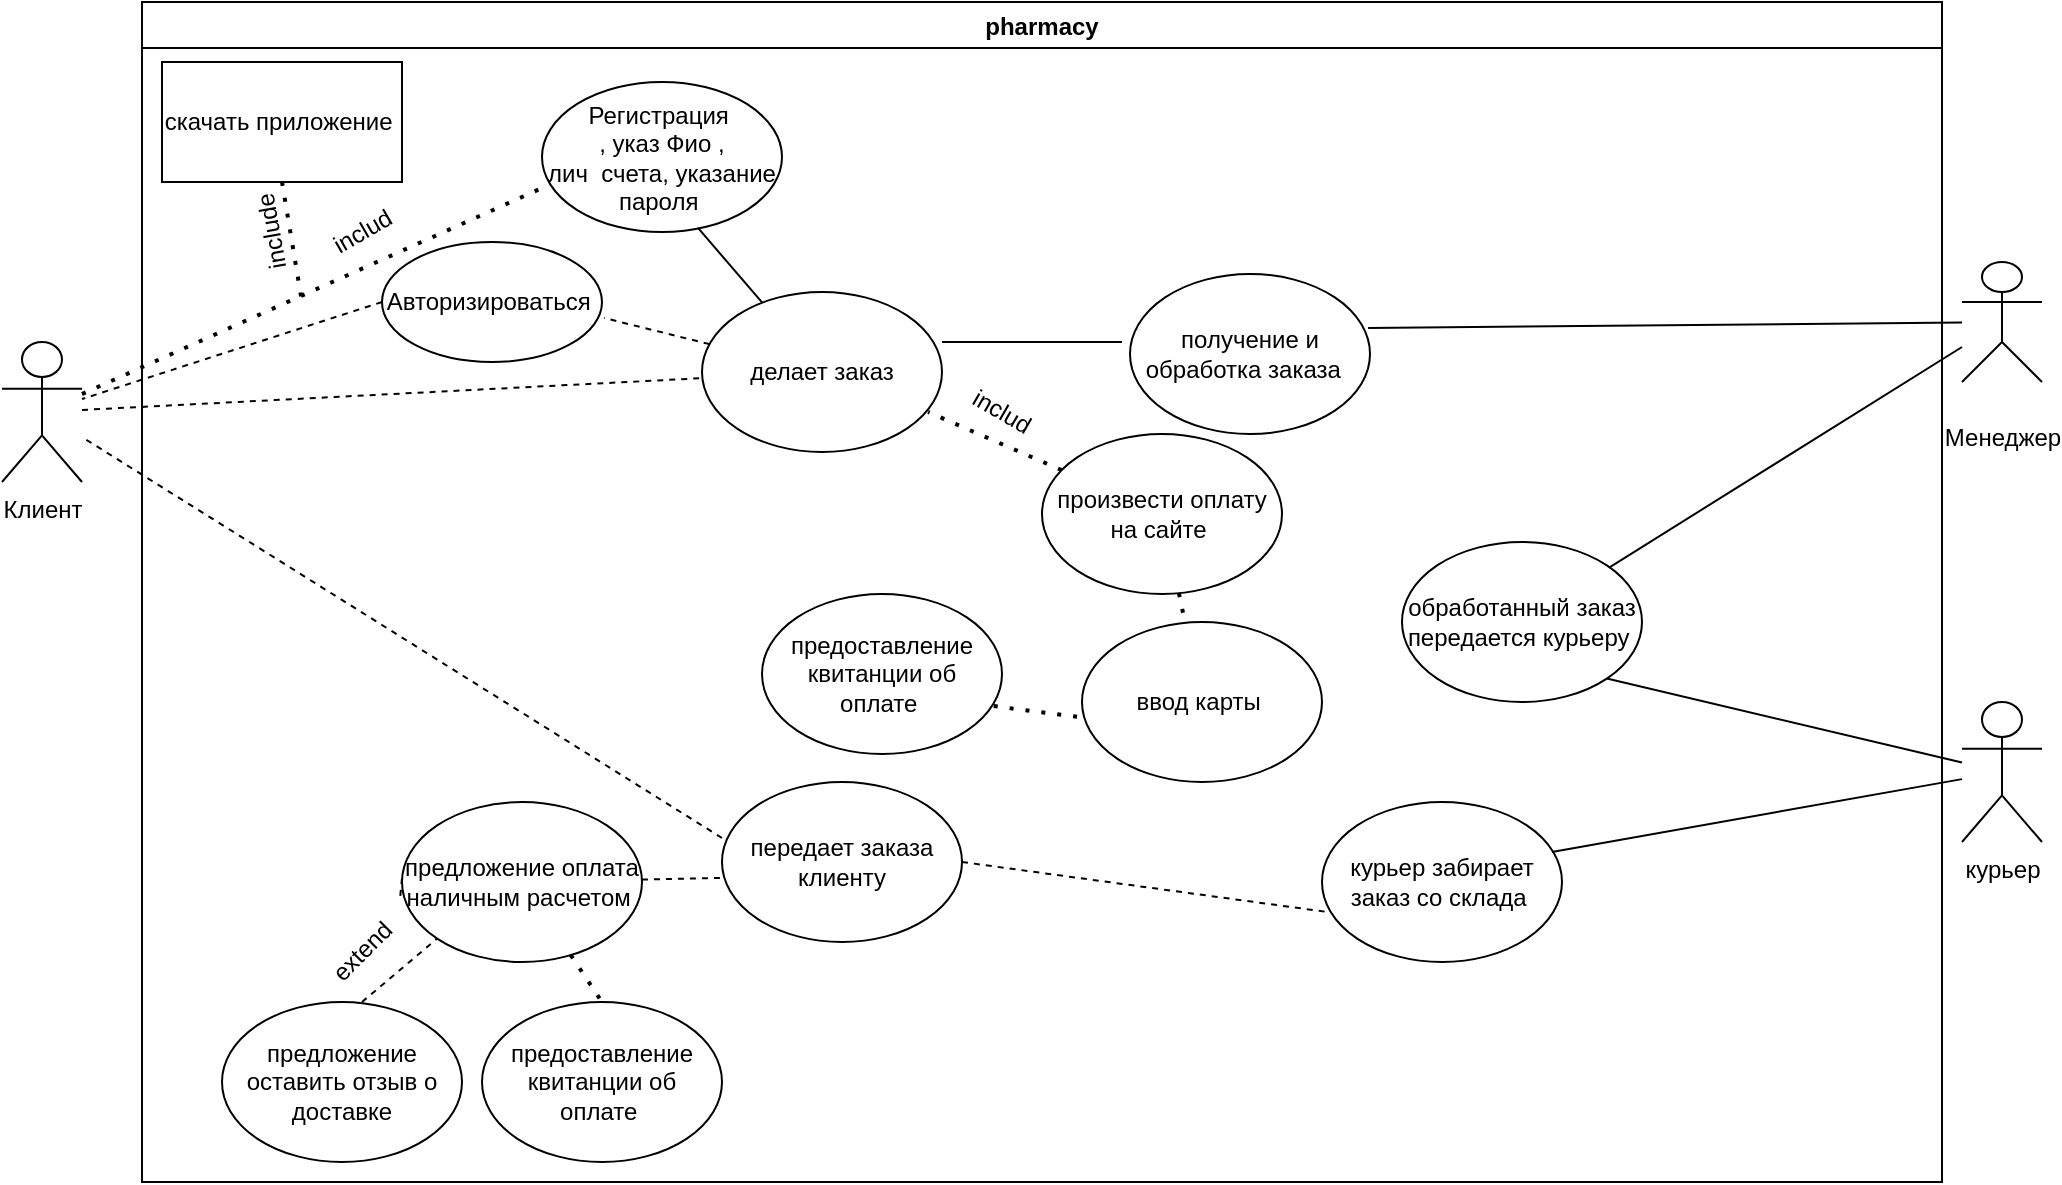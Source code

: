 <mxfile version="20.4.1" type="device"><diagram id="RWLbOjqdG2chg5a511wF" name="Страница 1"><mxGraphModel dx="2249" dy="1963" grid="1" gridSize="10" guides="1" tooltips="1" connect="1" arrows="1" fold="1" page="1" pageScale="1" pageWidth="827" pageHeight="1169" math="0" shadow="0"><root><mxCell id="0"/><mxCell id="1" parent="0"/><mxCell id="P3NyJ88ZN0vk_oCPSx5j-1" value="Клиент" style="shape=umlActor;verticalLabelPosition=bottom;verticalAlign=top;html=1;outlineConnect=0;" parent="1" vertex="1"><mxGeometry x="-210" y="-590" width="40" height="70" as="geometry"/></mxCell><mxCell id="P3NyJ88ZN0vk_oCPSx5j-2" value="&lt;br&gt;Менеджер" style="shape=umlActor;verticalLabelPosition=bottom;verticalAlign=top;html=1;outlineConnect=0;" parent="1" vertex="1"><mxGeometry x="770" y="-630" width="40" height="60" as="geometry"/></mxCell><mxCell id="P3NyJ88ZN0vk_oCPSx5j-10" value="курьер" style="shape=umlActor;verticalLabelPosition=bottom;verticalAlign=top;html=1;outlineConnect=0;" parent="1" vertex="1"><mxGeometry x="770" y="-410" width="40" height="70" as="geometry"/></mxCell><mxCell id="P3NyJ88ZN0vk_oCPSx5j-14" value="Регистрация&amp;nbsp;&lt;br&gt;, указ Фио ,&lt;br&gt;лич&amp;nbsp; счета, указание пароля&amp;nbsp;" style="ellipse;whiteSpace=wrap;html=1;" parent="1" vertex="1"><mxGeometry x="60" y="-720" width="120" height="75" as="geometry"/></mxCell><mxCell id="P3NyJ88ZN0vk_oCPSx5j-19" value="" style="endArrow=none;dashed=1;html=1;rounded=0;" parent="1" source="P3NyJ88ZN0vk_oCPSx5j-1" target="P3NyJ88ZN0vk_oCPSx5j-21" edge="1"><mxGeometry width="50" height="50" relative="1" as="geometry"><mxPoint x="420" y="-330" as="sourcePoint"/><mxPoint x="70" y="-460" as="targetPoint"/></mxGeometry></mxCell><mxCell id="P3NyJ88ZN0vk_oCPSx5j-21" value="делает заказ" style="ellipse;whiteSpace=wrap;html=1;" parent="1" vertex="1"><mxGeometry x="140" y="-615" width="120" height="80" as="geometry"/></mxCell><mxCell id="P3NyJ88ZN0vk_oCPSx5j-25" value="" style="endArrow=none;dashed=1;html=1;dashPattern=1 3;strokeWidth=2;rounded=0;entryX=0.942;entryY=0.75;entryDx=0;entryDy=0;entryPerimeter=0;" parent="1" source="P3NyJ88ZN0vk_oCPSx5j-26" target="P3NyJ88ZN0vk_oCPSx5j-21" edge="1"><mxGeometry width="50" height="50" relative="1" as="geometry"><mxPoint x="190" y="-370" as="sourcePoint"/><mxPoint x="480" y="-390" as="targetPoint"/></mxGeometry></mxCell><mxCell id="P3NyJ88ZN0vk_oCPSx5j-26" value="произвести оплату на сайте&amp;nbsp;" style="ellipse;whiteSpace=wrap;html=1;" parent="1" vertex="1"><mxGeometry x="310" y="-544" width="120" height="80" as="geometry"/></mxCell><mxCell id="P3NyJ88ZN0vk_oCPSx5j-28" value="ввод карты&amp;nbsp;" style="ellipse;whiteSpace=wrap;html=1;" parent="1" vertex="1"><mxGeometry x="330" y="-450" width="120" height="80" as="geometry"/></mxCell><mxCell id="P3NyJ88ZN0vk_oCPSx5j-30" value="" style="endArrow=none;dashed=1;html=1;dashPattern=1 3;strokeWidth=2;rounded=0;" parent="1" source="P3NyJ88ZN0vk_oCPSx5j-26" target="P3NyJ88ZN0vk_oCPSx5j-28" edge="1"><mxGeometry width="50" height="50" relative="1" as="geometry"><mxPoint x="430" y="-340" as="sourcePoint"/><mxPoint x="220" y="-260" as="targetPoint"/></mxGeometry></mxCell><mxCell id="P3NyJ88ZN0vk_oCPSx5j-32" value="получение и обработка заказа&amp;nbsp;&amp;nbsp;" style="ellipse;whiteSpace=wrap;html=1;" parent="1" vertex="1"><mxGeometry x="354" y="-624" width="120" height="80" as="geometry"/></mxCell><mxCell id="P3NyJ88ZN0vk_oCPSx5j-34" value="" style="endArrow=none;dashed=1;html=1;dashPattern=1 3;strokeWidth=2;rounded=0;entryX=0;entryY=0.707;entryDx=0;entryDy=0;entryPerimeter=0;" parent="1" source="P3NyJ88ZN0vk_oCPSx5j-1" target="P3NyJ88ZN0vk_oCPSx5j-14" edge="1"><mxGeometry width="50" height="50" relative="1" as="geometry"><mxPoint x="430" y="-350" as="sourcePoint"/><mxPoint x="480" y="-400" as="targetPoint"/></mxGeometry></mxCell><mxCell id="P3NyJ88ZN0vk_oCPSx5j-37" value="" style="endArrow=none;html=1;rounded=0;" parent="1" edge="1"><mxGeometry width="50" height="50" relative="1" as="geometry"><mxPoint x="260" y="-590" as="sourcePoint"/><mxPoint x="350" y="-590" as="targetPoint"/></mxGeometry></mxCell><mxCell id="P3NyJ88ZN0vk_oCPSx5j-38" value="" style="endArrow=none;html=1;rounded=0;exitX=0.992;exitY=0.338;exitDx=0;exitDy=0;exitPerimeter=0;" parent="1" source="P3NyJ88ZN0vk_oCPSx5j-32" target="P3NyJ88ZN0vk_oCPSx5j-2" edge="1"><mxGeometry width="50" height="50" relative="1" as="geometry"><mxPoint x="390" y="-290" as="sourcePoint"/><mxPoint x="440" y="-340" as="targetPoint"/></mxGeometry></mxCell><mxCell id="P3NyJ88ZN0vk_oCPSx5j-40" value="обработанный заказ&lt;br&gt;передается курьеру&amp;nbsp;" style="ellipse;whiteSpace=wrap;html=1;" parent="1" vertex="1"><mxGeometry x="490" y="-490" width="120" height="80" as="geometry"/></mxCell><mxCell id="P3NyJ88ZN0vk_oCPSx5j-41" value="" style="endArrow=none;html=1;rounded=0;exitX=1;exitY=1;exitDx=0;exitDy=0;" parent="1" source="P3NyJ88ZN0vk_oCPSx5j-40" target="P3NyJ88ZN0vk_oCPSx5j-10" edge="1"><mxGeometry width="50" height="50" relative="1" as="geometry"><mxPoint x="590" y="-430" as="sourcePoint"/><mxPoint x="450" y="-470" as="targetPoint"/></mxGeometry></mxCell><mxCell id="P3NyJ88ZN0vk_oCPSx5j-42" value="" style="endArrow=none;html=1;rounded=0;" parent="1" source="P3NyJ88ZN0vk_oCPSx5j-40" target="P3NyJ88ZN0vk_oCPSx5j-2" edge="1"><mxGeometry width="50" height="50" relative="1" as="geometry"><mxPoint x="400" y="-420" as="sourcePoint"/><mxPoint x="450" y="-470" as="targetPoint"/></mxGeometry></mxCell><mxCell id="P3NyJ88ZN0vk_oCPSx5j-44" value="курьер забирает&lt;br&gt;заказ со склада&amp;nbsp;" style="ellipse;whiteSpace=wrap;html=1;" parent="1" vertex="1"><mxGeometry x="450" y="-360" width="120" height="80" as="geometry"/></mxCell><mxCell id="P3NyJ88ZN0vk_oCPSx5j-45" value="" style="endArrow=none;html=1;rounded=0;exitX=0.958;exitY=0.313;exitDx=0;exitDy=0;exitPerimeter=0;" parent="1" source="P3NyJ88ZN0vk_oCPSx5j-44" target="P3NyJ88ZN0vk_oCPSx5j-10" edge="1"><mxGeometry width="50" height="50" relative="1" as="geometry"><mxPoint x="580" y="-340" as="sourcePoint"/><mxPoint x="450" y="-480" as="targetPoint"/></mxGeometry></mxCell><mxCell id="P3NyJ88ZN0vk_oCPSx5j-47" value="" style="endArrow=none;dashed=1;html=1;rounded=0;entryX=0.025;entryY=0.688;entryDx=0;entryDy=0;entryPerimeter=0;" parent="1" target="P3NyJ88ZN0vk_oCPSx5j-44" edge="1"><mxGeometry width="50" height="50" relative="1" as="geometry"><mxPoint x="270" y="-330" as="sourcePoint"/><mxPoint x="450" y="-370" as="targetPoint"/></mxGeometry></mxCell><mxCell id="P3NyJ88ZN0vk_oCPSx5j-48" value="передает заказа клиенту" style="ellipse;whiteSpace=wrap;html=1;" parent="1" vertex="1"><mxGeometry x="150" y="-370" width="120" height="80" as="geometry"/></mxCell><mxCell id="P3NyJ88ZN0vk_oCPSx5j-50" value="" style="endArrow=none;dashed=1;html=1;rounded=0;exitX=0;exitY=0.35;exitDx=0;exitDy=0;exitPerimeter=0;" parent="1" source="P3NyJ88ZN0vk_oCPSx5j-48" target="P3NyJ88ZN0vk_oCPSx5j-1" edge="1"><mxGeometry width="50" height="50" relative="1" as="geometry"><mxPoint x="400" y="-320" as="sourcePoint"/><mxPoint x="450" y="-370" as="targetPoint"/></mxGeometry></mxCell><mxCell id="P3NyJ88ZN0vk_oCPSx5j-51" value="" style="endArrow=none;dashed=1;html=1;rounded=0;entryX=-0.008;entryY=0.6;entryDx=0;entryDy=0;entryPerimeter=0;startArrow=none;" parent="1" source="P3NyJ88ZN0vk_oCPSx5j-52" target="P3NyJ88ZN0vk_oCPSx5j-48" edge="1"><mxGeometry width="50" height="50" relative="1" as="geometry"><mxPoint x="-10" y="-322" as="sourcePoint"/><mxPoint x="450" y="-370" as="targetPoint"/></mxGeometry></mxCell><mxCell id="P3NyJ88ZN0vk_oCPSx5j-52" value="предложение оплата наличным расчетом&amp;nbsp;" style="ellipse;whiteSpace=wrap;html=1;" parent="1" vertex="1"><mxGeometry x="-10" y="-360" width="120" height="80" as="geometry"/></mxCell><mxCell id="P3NyJ88ZN0vk_oCPSx5j-54" value="" style="endArrow=none;dashed=1;html=1;rounded=0;entryX=-0.008;entryY=0.6;entryDx=0;entryDy=0;entryPerimeter=0;" parent="1" target="P3NyJ88ZN0vk_oCPSx5j-52" edge="1"><mxGeometry width="50" height="50" relative="1" as="geometry"><mxPoint x="-10" y="-322" as="sourcePoint"/><mxPoint x="149.04" y="-322" as="targetPoint"/></mxGeometry></mxCell><mxCell id="P3NyJ88ZN0vk_oCPSx5j-55" value="includ" style="text;html=1;strokeColor=none;fillColor=none;align=center;verticalAlign=middle;whiteSpace=wrap;rounded=0;rotation=30;" parent="1" vertex="1"><mxGeometry x="260" y="-570" width="60" height="30" as="geometry"/></mxCell><mxCell id="P3NyJ88ZN0vk_oCPSx5j-58" value="предоставление квитанции об оплате&amp;nbsp;" style="ellipse;whiteSpace=wrap;html=1;" parent="1" vertex="1"><mxGeometry x="30" y="-260" width="120" height="80" as="geometry"/></mxCell><mxCell id="P3NyJ88ZN0vk_oCPSx5j-59" value="" style="endArrow=none;dashed=1;html=1;dashPattern=1 3;strokeWidth=2;rounded=0;entryX=0.017;entryY=0.6;entryDx=0;entryDy=0;entryPerimeter=0;" parent="1" target="P3NyJ88ZN0vk_oCPSx5j-28" edge="1"><mxGeometry width="50" height="50" relative="1" as="geometry"><mxPoint x="270" y="-410" as="sourcePoint"/><mxPoint x="450" y="-400" as="targetPoint"/></mxGeometry></mxCell><mxCell id="P3NyJ88ZN0vk_oCPSx5j-60" value="предоставление квитанции об оплате&amp;nbsp;" style="ellipse;whiteSpace=wrap;html=1;" parent="1" vertex="1"><mxGeometry x="170" y="-464" width="120" height="80" as="geometry"/></mxCell><mxCell id="P3NyJ88ZN0vk_oCPSx5j-61" value="" style="endArrow=none;dashed=1;html=1;dashPattern=1 3;strokeWidth=2;rounded=0;entryX=0.5;entryY=0;entryDx=0;entryDy=0;" parent="1" source="P3NyJ88ZN0vk_oCPSx5j-52" target="P3NyJ88ZN0vk_oCPSx5j-58" edge="1"><mxGeometry width="50" height="50" relative="1" as="geometry"><mxPoint x="400" y="-360" as="sourcePoint"/><mxPoint x="450" y="-410" as="targetPoint"/></mxGeometry></mxCell><mxCell id="P3NyJ88ZN0vk_oCPSx5j-63" value="pharmacy" style="swimlane;" parent="1" vertex="1"><mxGeometry x="-140" y="-760" width="900" height="590" as="geometry"/></mxCell><mxCell id="P3NyJ88ZN0vk_oCPSx5j-65" value="предложение оставить отзыв о доставке" style="ellipse;whiteSpace=wrap;html=1;" parent="P3NyJ88ZN0vk_oCPSx5j-63" vertex="1"><mxGeometry x="40" y="500" width="120" height="80" as="geometry"/></mxCell><mxCell id="P3NyJ88ZN0vk_oCPSx5j-66" value="extend" style="text;html=1;align=center;verticalAlign=middle;resizable=0;points=[];autosize=1;strokeColor=none;fillColor=none;rotation=-45;" parent="P3NyJ88ZN0vk_oCPSx5j-63" vertex="1"><mxGeometry x="80" y="460" width="60" height="30" as="geometry"/></mxCell><mxCell id="P3NyJ88ZN0vk_oCPSx5j-35" value="includ" style="text;html=1;align=center;verticalAlign=middle;resizable=0;points=[];autosize=1;strokeColor=none;fillColor=none;rotation=-30;" parent="P3NyJ88ZN0vk_oCPSx5j-63" vertex="1"><mxGeometry x="85" y="100" width="50" height="30" as="geometry"/></mxCell><mxCell id="5gpYoTvmZpEv_BP1192v-2" value="скачать приложение&amp;nbsp;" style="rounded=0;whiteSpace=wrap;html=1;" vertex="1" parent="P3NyJ88ZN0vk_oCPSx5j-63"><mxGeometry x="10" y="30" width="120" height="60" as="geometry"/></mxCell><mxCell id="5gpYoTvmZpEv_BP1192v-3" value="include" style="text;html=1;align=center;verticalAlign=middle;resizable=0;points=[];autosize=1;strokeColor=none;fillColor=none;rotation=-100;" vertex="1" parent="P3NyJ88ZN0vk_oCPSx5j-63"><mxGeometry x="35" y="100" width="60" height="30" as="geometry"/></mxCell><mxCell id="5gpYoTvmZpEv_BP1192v-5" value="Авторизироваться&amp;nbsp;" style="ellipse;whiteSpace=wrap;html=1;" vertex="1" parent="P3NyJ88ZN0vk_oCPSx5j-63"><mxGeometry x="120" y="120" width="110" height="60" as="geometry"/></mxCell><mxCell id="P3NyJ88ZN0vk_oCPSx5j-64" value="" style="endArrow=none;dashed=1;html=1;rounded=0;entryX=0;entryY=1;entryDx=0;entryDy=0;" parent="1" target="P3NyJ88ZN0vk_oCPSx5j-52" edge="1"><mxGeometry width="50" height="50" relative="1" as="geometry"><mxPoint x="-30" y="-260" as="sourcePoint"/><mxPoint x="450" y="-390" as="targetPoint"/></mxGeometry></mxCell><mxCell id="P3NyJ88ZN0vk_oCPSx5j-68" value="" style="endArrow=none;html=1;rounded=0;entryX=0.65;entryY=0.973;entryDx=0;entryDy=0;entryPerimeter=0;" parent="1" source="P3NyJ88ZN0vk_oCPSx5j-21" target="P3NyJ88ZN0vk_oCPSx5j-14" edge="1"><mxGeometry width="50" height="50" relative="1" as="geometry"><mxPoint x="400" y="-360" as="sourcePoint"/><mxPoint x="450" y="-410" as="targetPoint"/></mxGeometry></mxCell><mxCell id="5gpYoTvmZpEv_BP1192v-1" value="" style="endArrow=none;dashed=1;html=1;dashPattern=1 3;strokeWidth=2;rounded=0;exitX=0.5;exitY=1;exitDx=0;exitDy=0;" edge="1" parent="1" source="5gpYoTvmZpEv_BP1192v-2"><mxGeometry width="50" height="50" relative="1" as="geometry"><mxPoint x="-80" y="-650" as="sourcePoint"/><mxPoint x="-60" y="-610" as="targetPoint"/></mxGeometry></mxCell><mxCell id="5gpYoTvmZpEv_BP1192v-4" value="" style="endArrow=none;dashed=1;html=1;rounded=0;exitX=0;exitY=0.5;exitDx=0;exitDy=0;" edge="1" parent="1" source="5gpYoTvmZpEv_BP1192v-5" target="P3NyJ88ZN0vk_oCPSx5j-1"><mxGeometry width="50" height="50" relative="1" as="geometry"><mxPoint x="-20" y="-600" as="sourcePoint"/><mxPoint x="460" y="-540" as="targetPoint"/></mxGeometry></mxCell><mxCell id="5gpYoTvmZpEv_BP1192v-6" value="" style="endArrow=none;dashed=1;html=1;rounded=0;entryX=1.009;entryY=0.633;entryDx=0;entryDy=0;entryPerimeter=0;" edge="1" parent="1" source="P3NyJ88ZN0vk_oCPSx5j-21" target="5gpYoTvmZpEv_BP1192v-5"><mxGeometry width="50" height="50" relative="1" as="geometry"><mxPoint x="410" y="-490" as="sourcePoint"/><mxPoint x="460" y="-540" as="targetPoint"/></mxGeometry></mxCell></root></mxGraphModel></diagram></mxfile>